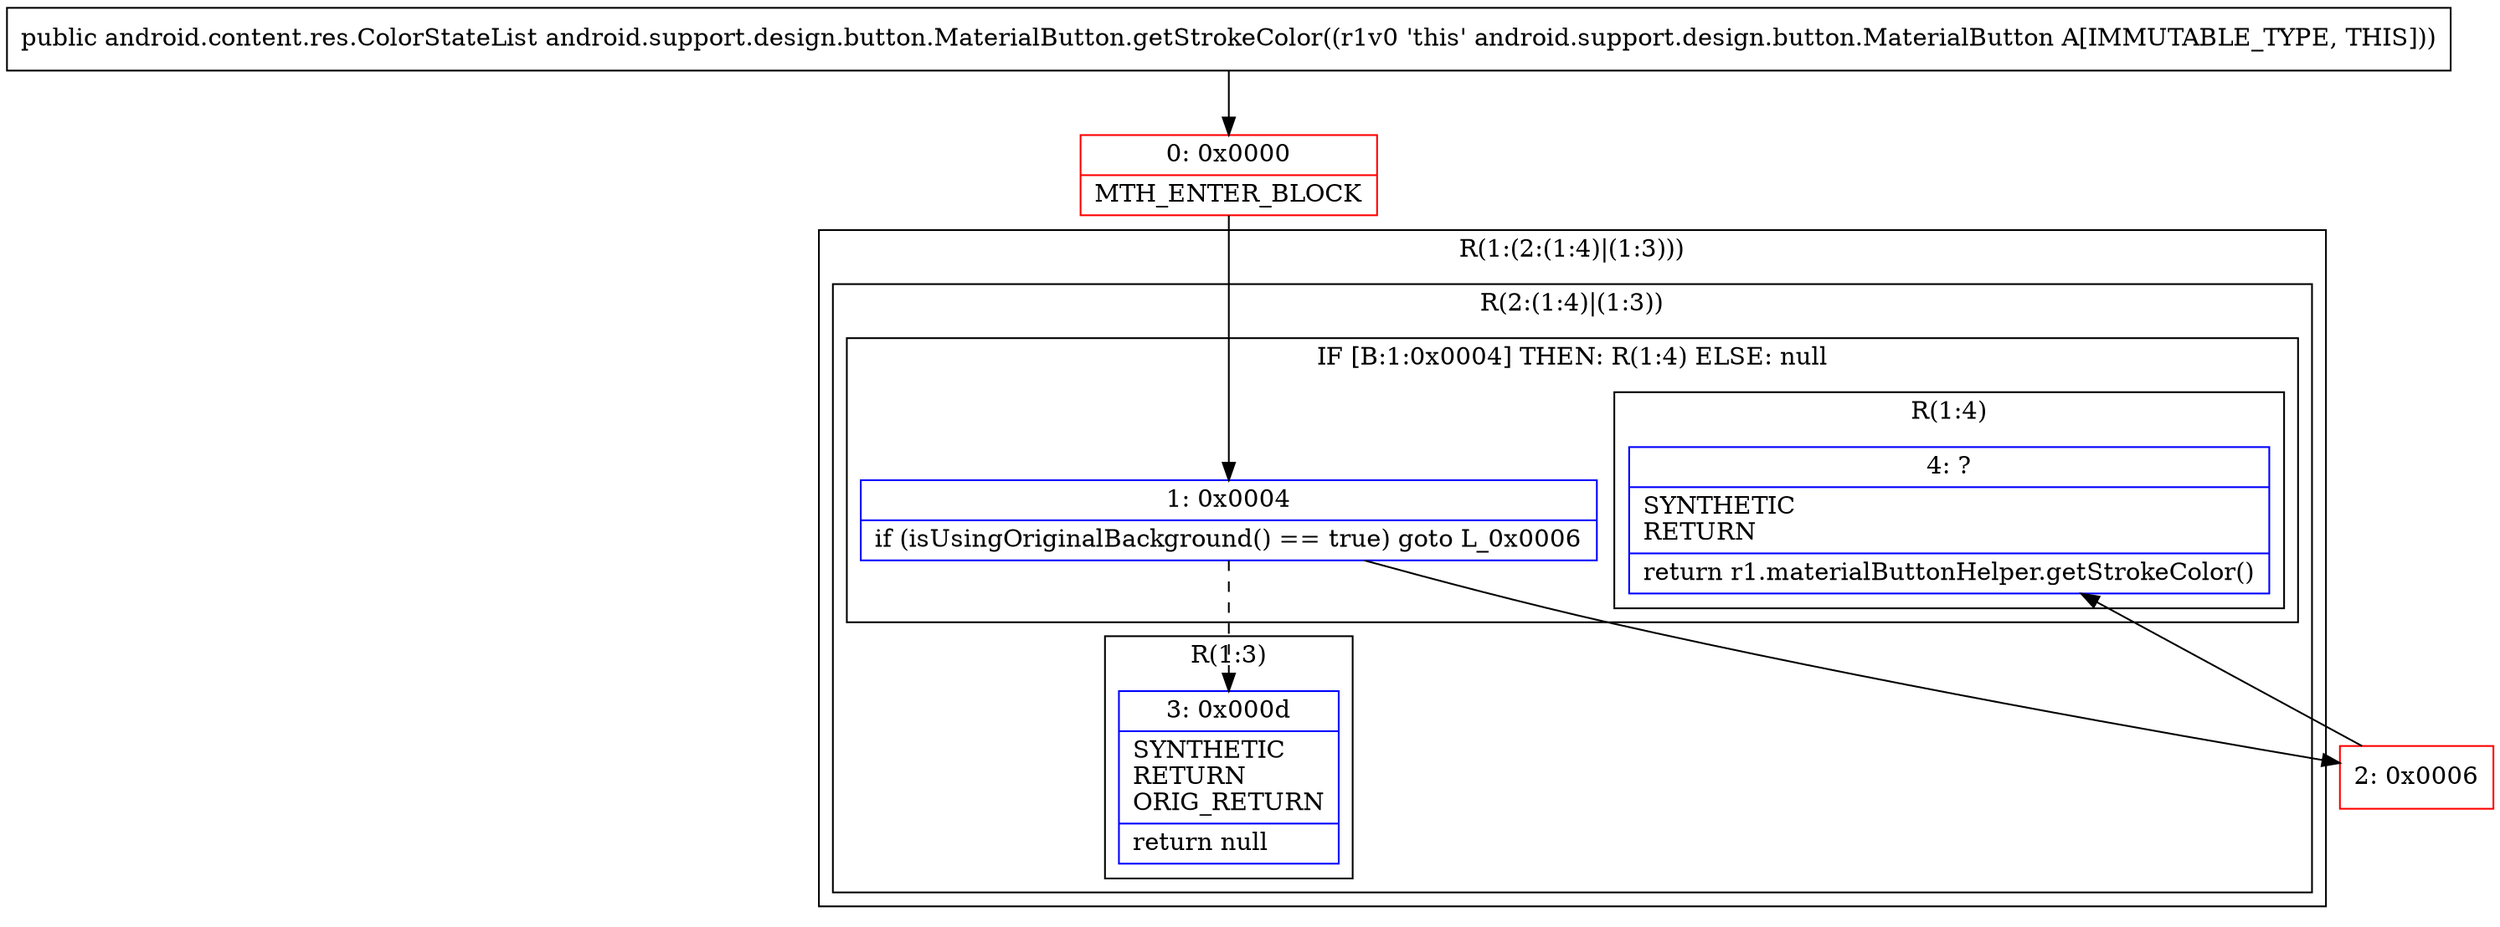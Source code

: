 digraph "CFG forandroid.support.design.button.MaterialButton.getStrokeColor()Landroid\/content\/res\/ColorStateList;" {
subgraph cluster_Region_565050145 {
label = "R(1:(2:(1:4)|(1:3)))";
node [shape=record,color=blue];
subgraph cluster_Region_596920648 {
label = "R(2:(1:4)|(1:3))";
node [shape=record,color=blue];
subgraph cluster_IfRegion_757846008 {
label = "IF [B:1:0x0004] THEN: R(1:4) ELSE: null";
node [shape=record,color=blue];
Node_1 [shape=record,label="{1\:\ 0x0004|if (isUsingOriginalBackground() == true) goto L_0x0006\l}"];
subgraph cluster_Region_595986719 {
label = "R(1:4)";
node [shape=record,color=blue];
Node_4 [shape=record,label="{4\:\ ?|SYNTHETIC\lRETURN\l|return r1.materialButtonHelper.getStrokeColor()\l}"];
}
}
subgraph cluster_Region_1832684221 {
label = "R(1:3)";
node [shape=record,color=blue];
Node_3 [shape=record,label="{3\:\ 0x000d|SYNTHETIC\lRETURN\lORIG_RETURN\l|return null\l}"];
}
}
}
Node_0 [shape=record,color=red,label="{0\:\ 0x0000|MTH_ENTER_BLOCK\l}"];
Node_2 [shape=record,color=red,label="{2\:\ 0x0006}"];
MethodNode[shape=record,label="{public android.content.res.ColorStateList android.support.design.button.MaterialButton.getStrokeColor((r1v0 'this' android.support.design.button.MaterialButton A[IMMUTABLE_TYPE, THIS])) }"];
MethodNode -> Node_0;
Node_1 -> Node_2;
Node_1 -> Node_3[style=dashed];
Node_0 -> Node_1;
Node_2 -> Node_4;
}

